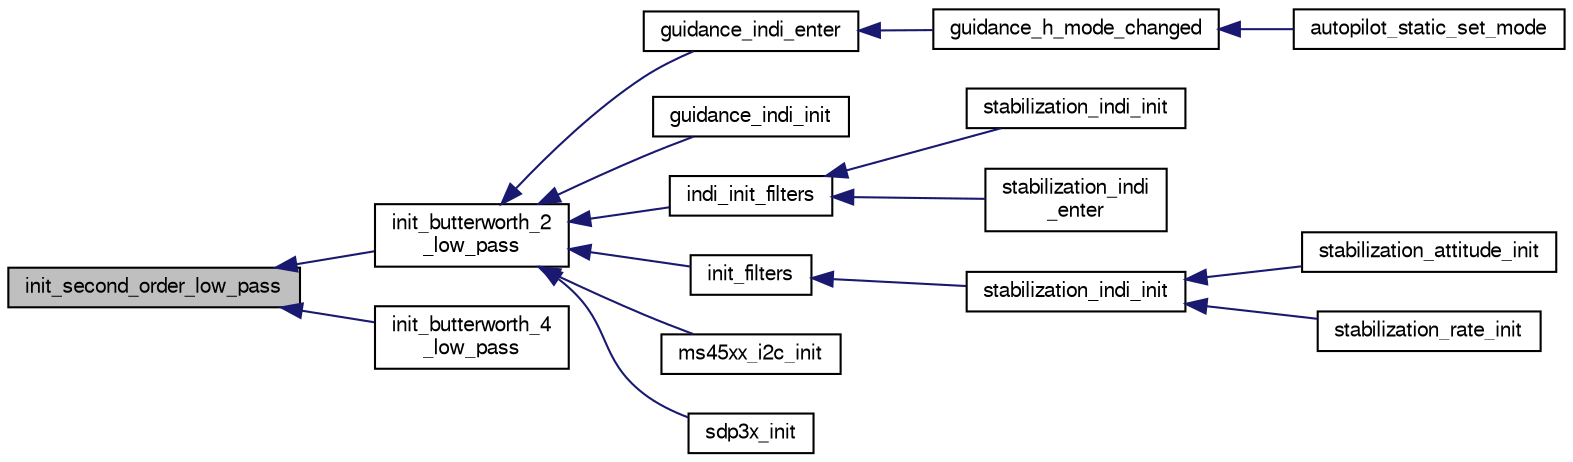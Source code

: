 digraph "init_second_order_low_pass"
{
  edge [fontname="FreeSans",fontsize="10",labelfontname="FreeSans",labelfontsize="10"];
  node [fontname="FreeSans",fontsize="10",shape=record];
  rankdir="LR";
  Node1 [label="init_second_order_low_pass",height=0.2,width=0.4,color="black", fillcolor="grey75", style="filled", fontcolor="black"];
  Node1 -> Node2 [dir="back",color="midnightblue",fontsize="10",style="solid",fontname="FreeSans"];
  Node2 [label="init_butterworth_2\l_low_pass",height=0.2,width=0.4,color="black", fillcolor="white", style="filled",URL="$low__pass__filter_8h.html#a7745ad78cfe5224f6d9ebef0950d0610",tooltip="Init a second order Butterworth filter. "];
  Node2 -> Node3 [dir="back",color="midnightblue",fontsize="10",style="solid",fontname="FreeSans"];
  Node3 [label="guidance_indi_enter",height=0.2,width=0.4,color="black", fillcolor="white", style="filled",URL="$guidance__indi__hybrid_8h.html#a638dd6a545987ce3e0a8c8cef1e3481c",tooltip="Call upon entering indi guidance. "];
  Node3 -> Node4 [dir="back",color="midnightblue",fontsize="10",style="solid",fontname="FreeSans"];
  Node4 [label="guidance_h_mode_changed",height=0.2,width=0.4,color="black", fillcolor="white", style="filled",URL="$rotorcraft_2guidance_2guidance__h_8h.html#a2903786227eb11507928f99870099225"];
  Node4 -> Node5 [dir="back",color="midnightblue",fontsize="10",style="solid",fontname="FreeSans"];
  Node5 [label="autopilot_static_set_mode",height=0.2,width=0.4,color="black", fillcolor="white", style="filled",URL="$rotorcraft_2autopilot__static_8c.html#af7eb08dcaaeb9f55fe1b77230b0e78c3"];
  Node2 -> Node6 [dir="back",color="midnightblue",fontsize="10",style="solid",fontname="FreeSans"];
  Node6 [label="guidance_indi_init",height=0.2,width=0.4,color="black", fillcolor="white", style="filled",URL="$guidance__indi__hybrid_8c.html#aa1f448d3b1322b6c0bd3d84dbb5cf603",tooltip="Init function. "];
  Node2 -> Node7 [dir="back",color="midnightblue",fontsize="10",style="solid",fontname="FreeSans"];
  Node7 [label="indi_init_filters",height=0.2,width=0.4,color="black", fillcolor="white", style="filled",URL="$stabilization__indi__simple_8c.html#af24d268c1d84323103fb53b25edae209"];
  Node7 -> Node8 [dir="back",color="midnightblue",fontsize="10",style="solid",fontname="FreeSans"];
  Node8 [label="stabilization_indi_init",height=0.2,width=0.4,color="black", fillcolor="white", style="filled",URL="$stabilization__indi__simple_8c.html#a9b355db7dd60fd053f3fff04eccdc11b",tooltip="Function that initializes important values upon engaging INDI. "];
  Node7 -> Node9 [dir="back",color="midnightblue",fontsize="10",style="solid",fontname="FreeSans"];
  Node9 [label="stabilization_indi\l_enter",height=0.2,width=0.4,color="black", fillcolor="white", style="filled",URL="$stabilization__indi__simple_8c.html#a121fd732c65156adade05ffb27fbaf52",tooltip="Function that resets important values upon engaging INDI. "];
  Node2 -> Node10 [dir="back",color="midnightblue",fontsize="10",style="solid",fontname="FreeSans"];
  Node10 [label="init_filters",height=0.2,width=0.4,color="black", fillcolor="white", style="filled",URL="$stabilization__indi_8c.html#af2e990d419fc562777944d2446ab1b32",tooltip="Function that resets the filters to zeros. "];
  Node10 -> Node11 [dir="back",color="midnightblue",fontsize="10",style="solid",fontname="FreeSans"];
  Node11 [label="stabilization_indi_init",height=0.2,width=0.4,color="black", fillcolor="white", style="filled",URL="$stabilization__indi__simple_8h.html#a9b355db7dd60fd053f3fff04eccdc11b",tooltip="Function that initializes important values upon engaging INDI. "];
  Node11 -> Node12 [dir="back",color="midnightblue",fontsize="10",style="solid",fontname="FreeSans"];
  Node12 [label="stabilization_attitude_init",height=0.2,width=0.4,color="black", fillcolor="white", style="filled",URL="$stabilization__attitude__quat__indi_8c.html#a03d27593d891182c04fc5337766733d1",tooltip="stabilization_attitude_init "];
  Node11 -> Node13 [dir="back",color="midnightblue",fontsize="10",style="solid",fontname="FreeSans"];
  Node13 [label="stabilization_rate_init",height=0.2,width=0.4,color="black", fillcolor="white", style="filled",URL="$stabilization__rate__indi_8c.html#afe4783ecccebfb6cfe611d7f248801c2",tooltip="Initialize rate controller. "];
  Node2 -> Node14 [dir="back",color="midnightblue",fontsize="10",style="solid",fontname="FreeSans"];
  Node14 [label="ms45xx_i2c_init",height=0.2,width=0.4,color="black", fillcolor="white", style="filled",URL="$airspeed__ms45xx__i2c_8h.html#af05005cff9e18aa174b71a18abeb8e3b"];
  Node2 -> Node15 [dir="back",color="midnightblue",fontsize="10",style="solid",fontname="FreeSans"];
  Node15 [label="sdp3x_init",height=0.2,width=0.4,color="black", fillcolor="white", style="filled",URL="$airspeed__sdp3x_8h.html#a909afa3b24419324735ece5d2e3cbbfe"];
  Node1 -> Node16 [dir="back",color="midnightblue",fontsize="10",style="solid",fontname="FreeSans"];
  Node16 [label="init_butterworth_4\l_low_pass",height=0.2,width=0.4,color="black", fillcolor="white", style="filled",URL="$low__pass__filter_8h.html#a42a42c25c357825b34e8402f8296a44d",tooltip="Init a fourth order Butterworth filter. "];
}

